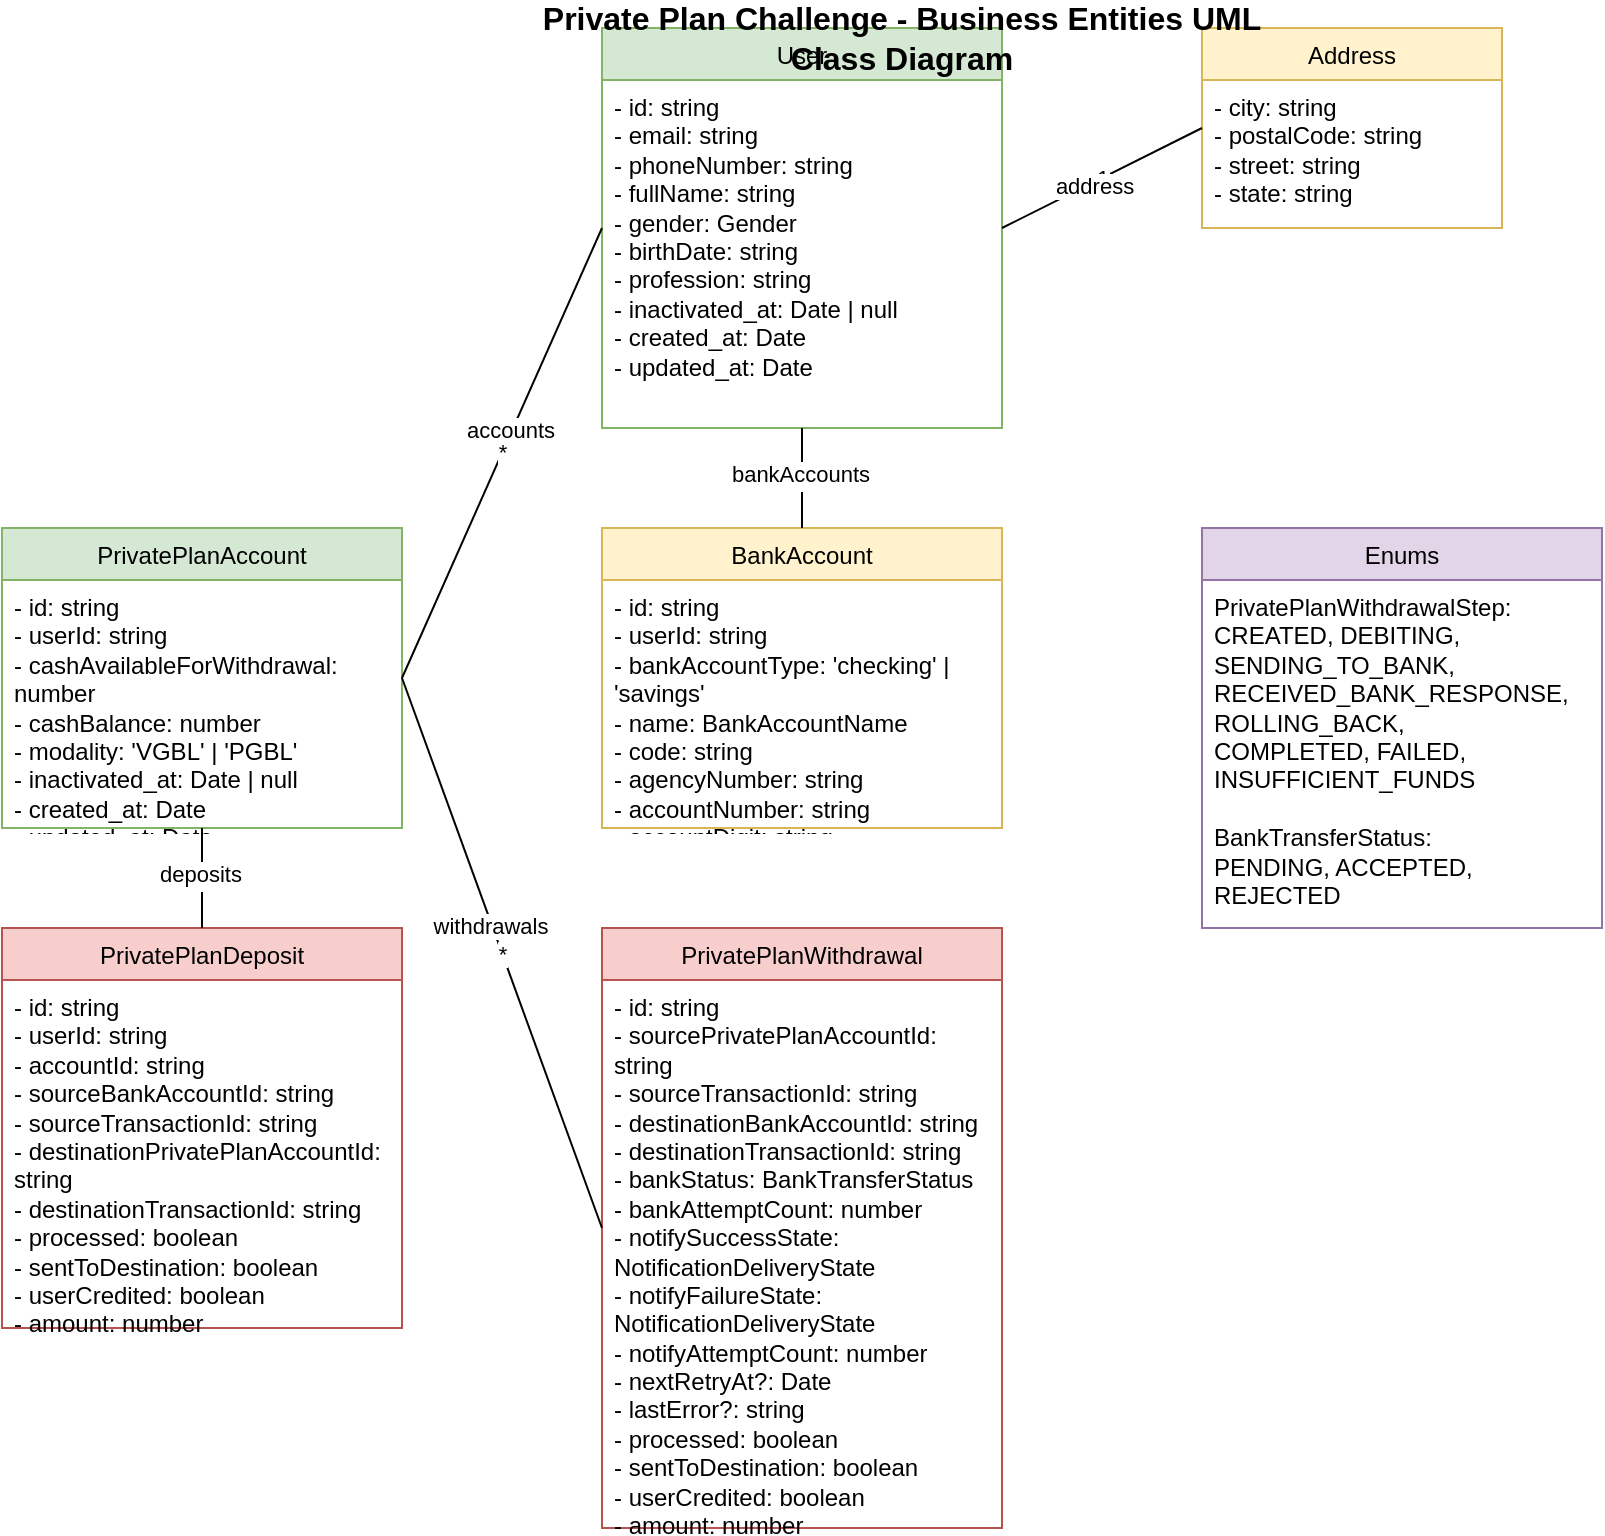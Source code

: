 <?xml version="1.0" encoding="UTF-8"?>
<mxfile version="24.7.17" type="device">
  <diagram name="Business Entities UML" id="business-entities">
    <mxGraphModel dx="1422" dy="794" grid="1" gridSize="10" guides="1" tooltips="1" connect="1" arrows="1" fold="1" page="1" pageScale="1" pageWidth="1169" pageHeight="827" math="0" shadow="0">
      <root>
        <mxCell id="0" />
        <mxCell id="1" parent="0" />
        

        <!-- User -->
        <mxCell id="user" value="User" style="swimlane;fontStyle=0;align=center;verticalAlign=top;childLayout=stackLayout;horizontal=1;startSize=26;horizontalStack=0;resizeParent=1;resizeParentMax=0;resizeLast=0;collapsible=1;marginBottom=0;whiteSpace=wrap;html=1;fillColor=#d5e8d4;strokeColor=#82b366;" vertex="1" parent="1">
          <mxGeometry x="350" y="20" width="200" height="200" as="geometry" />
        </mxCell>
        <mxCell id="userFields" value="- id: string&#xa;- email: string&#xa;- phoneNumber: string&#xa;- fullName: string&#xa;- gender: Gender&#xa;- birthDate: string&#xa;- profession: string&#xa;- inactivated_at: Date | null&#xa;- created_at: Date&#xa;- updated_at: Date" style="text;strokeColor=none;fillColor=none;align=left;verticalAlign=top;spacingLeft=4;spacingRight=4;overflow=hidden;rotatable=0;points=[[0,0.5],[1,0.5]];portConstraint=eastwest;whiteSpace=wrap;html=1;" vertex="1" parent="user">
          <mxGeometry y="26" width="200" height="174" as="geometry" />
        </mxCell>

        <!-- Address -->
        <mxCell id="address" value="Address" style="swimlane;fontStyle=0;align=center;verticalAlign=top;childLayout=stackLayout;horizontal=1;startSize=26;horizontalStack=0;resizeParent=1;resizeParentMax=0;resizeLast=0;collapsible=1;marginBottom=0;whiteSpace=wrap;html=1;fillColor=#fff2cc;strokeColor=#d6b656;" vertex="1" parent="1">
          <mxGeometry x="650" y="20" width="150" height="100" as="geometry" />
        </mxCell>
        <mxCell id="addressFields" value="- city: string&#xa;- postalCode: string&#xa;- street: string&#xa;- state: string" style="text;strokeColor=none;fillColor=none;align=left;verticalAlign=top;spacingLeft=4;spacingRight=4;overflow=hidden;rotatable=0;points=[[0,0.5],[1,0.5]];portConstraint=eastwest;whiteSpace=wrap;html=1;" vertex="1" parent="address">
          <mxGeometry y="26" width="150" height="74" as="geometry" />
        </mxCell>

        <!-- BankAccount -->
        <mxCell id="bankAccount" value="BankAccount" style="swimlane;fontStyle=0;align=center;verticalAlign=top;childLayout=stackLayout;horizontal=1;startSize=26;horizontalStack=0;resizeParent=1;resizeParentMax=0;resizeLast=0;collapsible=1;marginBottom=0;whiteSpace=wrap;html=1;fillColor=#fff2cc;strokeColor=#d6b656;" vertex="1" parent="1">
          <mxGeometry x="350" y="270" width="200" height="150" as="geometry" />
        </mxCell>
        <mxCell id="bankAccountFields" value="- id: string&#xa;- userId: string&#xa;- bankAccountType: 'checking' | 'savings'&#xa;- name: BankAccountName&#xa;- code: string&#xa;- agencyNumber: string&#xa;- accountNumber: string&#xa;- accountDigit: string" style="text;strokeColor=none;fillColor=none;align=left;verticalAlign=top;spacingLeft=4;spacingRight=4;overflow=hidden;rotatable=0;points=[[0,0.5],[1,0.5]];portConstraint=eastwest;whiteSpace=wrap;html=1;" vertex="1" parent="bankAccount">
          <mxGeometry y="26" width="200" height="124" as="geometry" />
        </mxCell>

        <!-- PrivatePlanAccount -->
        <mxCell id="privatePlanAccount" value="PrivatePlanAccount" style="swimlane;fontStyle=0;align=center;verticalAlign=top;childLayout=stackLayout;horizontal=1;startSize=26;horizontalStack=0;resizeParent=1;resizeParentMax=0;resizeLast=0;collapsible=1;marginBottom=0;whiteSpace=wrap;html=1;fillColor=#d5e8d4;strokeColor=#82b366;" vertex="1" parent="1">
          <mxGeometry x="50" y="270" width="200" height="150" as="geometry" />
        </mxCell>
        <mxCell id="privatePlanAccountFields" value="- id: string&#xa;- userId: string&#xa;- cashAvailableForWithdrawal: number&#xa;- cashBalance: number&#xa;- modality: 'VGBL' | 'PGBL'&#xa;- inactivated_at: Date | null&#xa;- created_at: Date&#xa;- updated_at: Date" style="text;strokeColor=none;fillColor=none;align=left;verticalAlign=top;spacingLeft=4;spacingRight=4;overflow=hidden;rotatable=0;points=[[0,0.5],[1,0.5]];portConstraint=eastwest;whiteSpace=wrap;html=1;" vertex="1" parent="privatePlanAccount">
          <mxGeometry y="26" width="200" height="124" as="geometry" />
        </mxCell>

        <!-- PrivatePlanDeposit -->
        <mxCell id="privatePlanDeposit" value="PrivatePlanDeposit" style="swimlane;fontStyle=0;align=center;verticalAlign=top;childLayout=stackLayout;horizontal=1;startSize=26;horizontalStack=0;resizeParent=1;resizeParentMax=0;resizeLast=0;collapsible=1;marginBottom=0;whiteSpace=wrap;html=1;fillColor=#f8cecc;strokeColor=#b85450;" vertex="1" parent="1">
          <mxGeometry x="50" y="470" width="200" height="200" as="geometry" />
        </mxCell>
        <mxCell id="privatePlanDepositFields" value="- id: string&#xa;- userId: string&#xa;- accountId: string&#xa;- sourceBankAccountId: string&#xa;- sourceTransactionId: string&#xa;- destinationPrivatePlanAccountId: string&#xa;- destinationTransactionId: string&#xa;- processed: boolean&#xa;- sentToDestination: boolean&#xa;- userCredited: boolean&#xa;- amount: number&#xa;- cancelRequested: boolean&#xa;- canceled: boolean&#xa;- comment: string&#xa;- release_at: Date&#xa;- created_at: Date&#xa;- updated_at: Date" style="text;strokeColor=none;fillColor=none;align=left;verticalAlign=top;spacingLeft=4;spacingRight=4;overflow=hidden;rotatable=0;points=[[0,0.5],[1,0.5]];portConstraint=eastwest;whiteSpace=wrap;html=1;" vertex="1" parent="privatePlanDeposit">
          <mxGeometry y="26" width="200" height="174" as="geometry" />
        </mxCell>

        <!-- PrivatePlanWithdrawal -->
        <mxCell id="privatePlanWithdrawal" value="PrivatePlanWithdrawal" style="swimlane;fontStyle=0;align=center;verticalAlign=top;childLayout=stackLayout;horizontal=1;startSize=26;horizontalStack=0;resizeParent=1;resizeParentMax=0;resizeLast=0;collapsible=1;marginBottom=0;whiteSpace=wrap;html=1;fillColor=#f8cecc;strokeColor=#b85450;" vertex="1" parent="1">
          <mxGeometry x="350" y="470" width="200" height="300" as="geometry" />
        </mxCell>
        <mxCell id="privatePlanWithdrawalFields" value="- id: string&#xa;- sourcePrivatePlanAccountId: string&#xa;- sourceTransactionId: string&#xa;- destinationBankAccountId: string&#xa;- destinationTransactionId: string&#xa;- bankStatus: BankTransferStatus&#xa;- bankAttemptCount: number&#xa;- notifySuccessState: NotificationDeliveryState&#xa;- notifyFailureState: NotificationDeliveryState&#xa;- notifyAttemptCount: number&#xa;- nextRetryAt?: Date&#xa;- lastError?: string&#xa;- processed: boolean&#xa;- sentToDestination: boolean&#xa;- userCredited: boolean&#xa;- amount: number&#xa;- cancelRequested: boolean&#xa;- canceled: boolean&#xa;- comment: string&#xa;- step: PrivatePlanWithdrawalStep&#xa;- stepRetrialCount: number&#xa;- stepHistory: StepHistory[]&#xa;- notifications: Notification[]&#xa;- created_at: Date&#xa;- updated_at: Date" style="text;strokeColor=none;fillColor=none;align=left;verticalAlign=top;spacingLeft=4;spacingRight=4;overflow=hidden;rotatable=0;points=[[0,0.5],[1,0.5]];portConstraint=eastwest;whiteSpace=wrap;html=1;" vertex="1" parent="privatePlanWithdrawal">
          <mxGeometry y="26" width="200" height="274" as="geometry" />
        </mxCell>

        <!-- Enums -->
        <mxCell id="enums" value="Enums" style="swimlane;fontStyle=0;align=center;verticalAlign=top;childLayout=stackLayout;horizontal=1;startSize=26;horizontalStack=0;resizeParent=1;resizeParentMax=0;resizeLast=0;collapsible=1;marginBottom=0;whiteSpace=wrap;html=1;fillColor=#e1d5e7;strokeColor=#9673a6;" vertex="1" parent="1">
          <mxGeometry x="650" y="270" width="200" height="200" as="geometry" />
        </mxCell>
        <mxCell id="enumFields" value="PrivatePlanWithdrawalStep:&#xa;  CREATED, DEBITING, SENDING_TO_BANK,&#xa;  RECEIVED_BANK_RESPONSE, ROLLING_BACK,&#xa;  COMPLETED, FAILED, INSUFFICIENT_FUNDS&#xa;&#xa;BankTransferStatus:&#xa;  PENDING, ACCEPTED, REJECTED&#xa;&#xa;NotificationDeliveryState:&#xa;  PENDING, SENT, RETRYING, FAILED&#xa;&#xa;BankAccountName:&#xa;  BRADESCO, ITAU, CAIXA&#xa;&#xa;Gender:&#xa;  male, female, other&#xa;&#xa;Source:&#xa;  system, whatsapp, ops" style="text;strokeColor=none;fillColor=none;align=left;verticalAlign=top;spacingLeft=4;spacingRight=4;overflow=hidden;rotatable=0;points=[[0,0.5],[1,0.5]];portConstraint=eastwest;whiteSpace=wrap;html=1;" vertex="1" parent="enums">
          <mxGeometry y="26" width="200" height="174" as="geometry" />
        </mxCell>


        <!-- Composition relationships -->
        <mxCell id="userAddressComposition" value="1" style="endArrow=none;html=1;rounded=0;exitX=1;exitY=0.5;exitDx=0;exitDy=0;entryX=0;entryY=0.5;entryDx=0;entryDy=0;" edge="1" parent="1" source="user" target="address">
          <mxGeometry width="50" height="50" relative="1" as="geometry">
            <mxPoint x="550" y="120" as="sourcePoint" />
            <mxPoint x="600" y="70" as="targetPoint" />
          </mxGeometry>
        </mxCell>
        <mxCell id="userAddressCompositionLabel" value="address" style="edgeLabel;html=1;align=center;verticalAlign=middle;resizable=0;points=[];" vertex="1" connectable="0" parent="userAddressComposition">
          <mxGeometry x="-0.1" y="-1" relative="1" as="geometry">
            <mxPoint as="offset" />
          </mxGeometry>
        </mxCell>

        <!-- Aggregation relationships -->
        <mxCell id="userPrivatePlanAccountAggregation" value="*" style="endArrow=none;html=1;rounded=0;exitX=0;exitY=0.5;exitDx=0;exitDy=0;entryX=1;entryY=0.5;entryDx=0;entryDy=0;" edge="1" parent="1" source="user" target="privatePlanAccount">
          <mxGeometry width="50" height="50" relative="1" as="geometry">
            <mxPoint x="350" y="120" as="sourcePoint" />
            <mxPoint x="400" y="70" as="targetPoint" />
          </mxGeometry>
        </mxCell>
        <mxCell id="userPrivatePlanAccountAggregationLabel" value="accounts" style="edgeLabel;html=1;align=center;verticalAlign=middle;resizable=0;points=[];" vertex="1" connectable="0" parent="userPrivatePlanAccountAggregation">
          <mxGeometry x="-0.1" y="-1" relative="1" as="geometry">
            <mxPoint as="offset" />
          </mxGeometry>
        </mxCell>

        <mxCell id="userBankAccountAggregation" value="*" style="endArrow=none;html=1;rounded=0;exitX=0.5;exitY=1;exitDx=0;exitDy=0;entryX=0.5;entryY=0;entryDx=0;entryDy=0;" edge="1" parent="1" source="user" target="bankAccount">
          <mxGeometry width="50" height="50" relative="1" as="geometry">
            <mxPoint x="450" y="220" as="sourcePoint" />
            <mxPoint x="500" y="170" as="targetPoint" />
          </mxGeometry>
        </mxCell>
        <mxCell id="userBankAccountAggregationLabel" value="bankAccounts" style="edgeLabel;html=1;align=center;verticalAlign=middle;resizable=0;points=[];" vertex="1" connectable="0" parent="userBankAccountAggregation">
          <mxGeometry x="-0.1" y="-1" relative="1" as="geometry">
            <mxPoint as="offset" />
          </mxGeometry>
        </mxCell>

        <mxCell id="privatePlanAccountDepositAggregation" value="*" style="endArrow=none;html=1;rounded=0;exitX=0.5;exitY=1;exitDx=0;exitDy=0;entryX=0.5;entryY=0;entryDx=0;entryDy=0;" edge="1" parent="1" source="privatePlanAccount" target="privatePlanDeposit">
          <mxGeometry width="50" height="50" relative="1" as="geometry">
            <mxPoint x="150" y="420" as="sourcePoint" />
            <mxPoint x="200" y="370" as="targetPoint" />
          </mxGeometry>
        </mxCell>
        <mxCell id="privatePlanAccountDepositAggregationLabel" value="deposits" style="edgeLabel;html=1;align=center;verticalAlign=middle;resizable=0;points=[];" vertex="1" connectable="0" parent="privatePlanAccountDepositAggregation">
          <mxGeometry x="-0.1" y="-1" relative="1" as="geometry">
            <mxPoint as="offset" />
          </mxGeometry>
        </mxCell>

        <mxCell id="privatePlanAccountWithdrawalAggregation" value="*" style="endArrow=none;html=1;rounded=0;exitX=1;exitY=0.5;exitDx=0;exitDy=0;entryX=0;entryY=0.5;entryDx=0;entryDy=0;" edge="1" parent="1" source="privatePlanAccount" target="privatePlanWithdrawal">
          <mxGeometry width="50" height="50" relative="1" as="geometry">
            <mxPoint x="250" y="345" as="sourcePoint" />
            <mxPoint x="300" y="295" as="targetPoint" />
          </mxGeometry>
        </mxCell>
        <mxCell id="privatePlanAccountWithdrawalAggregationLabel" value="withdrawals" style="edgeLabel;html=1;align=center;verticalAlign=middle;resizable=0;points=[];" vertex="1" connectable="0" parent="privatePlanAccountWithdrawalAggregation">
          <mxGeometry x="-0.1" y="-1" relative="1" as="geometry">
            <mxPoint as="offset" />
          </mxGeometry>
        </mxCell>

        <!-- Title -->
        <mxCell id="title" value="Private Plan Challenge - Business Entities UML Class Diagram" style="text;html=1;strokeColor=none;fillColor=none;align=center;verticalAlign=middle;whiteSpace=wrap;rounded=0;fontSize=16;fontStyle=1;" vertex="1" parent="1">
          <mxGeometry x="300" y="10" width="400" height="30" as="geometry" />
        </mxCell>

      </root>
    </mxGraphModel>
  </diagram>
</mxfile>
